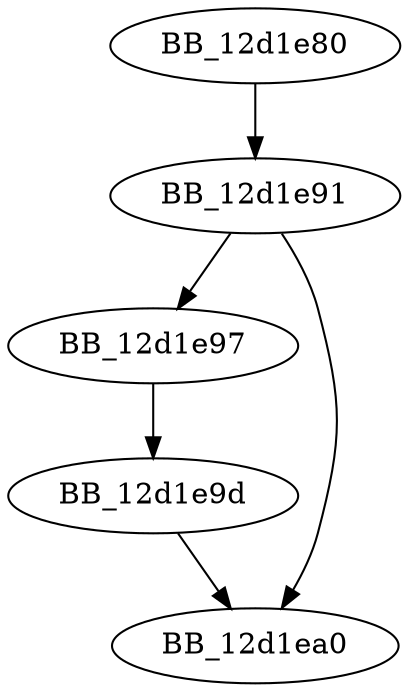 DiGraph sub_12D1E80{
BB_12d1e80->BB_12d1e91
BB_12d1e91->BB_12d1e97
BB_12d1e91->BB_12d1ea0
BB_12d1e97->BB_12d1e9d
BB_12d1e9d->BB_12d1ea0
}

